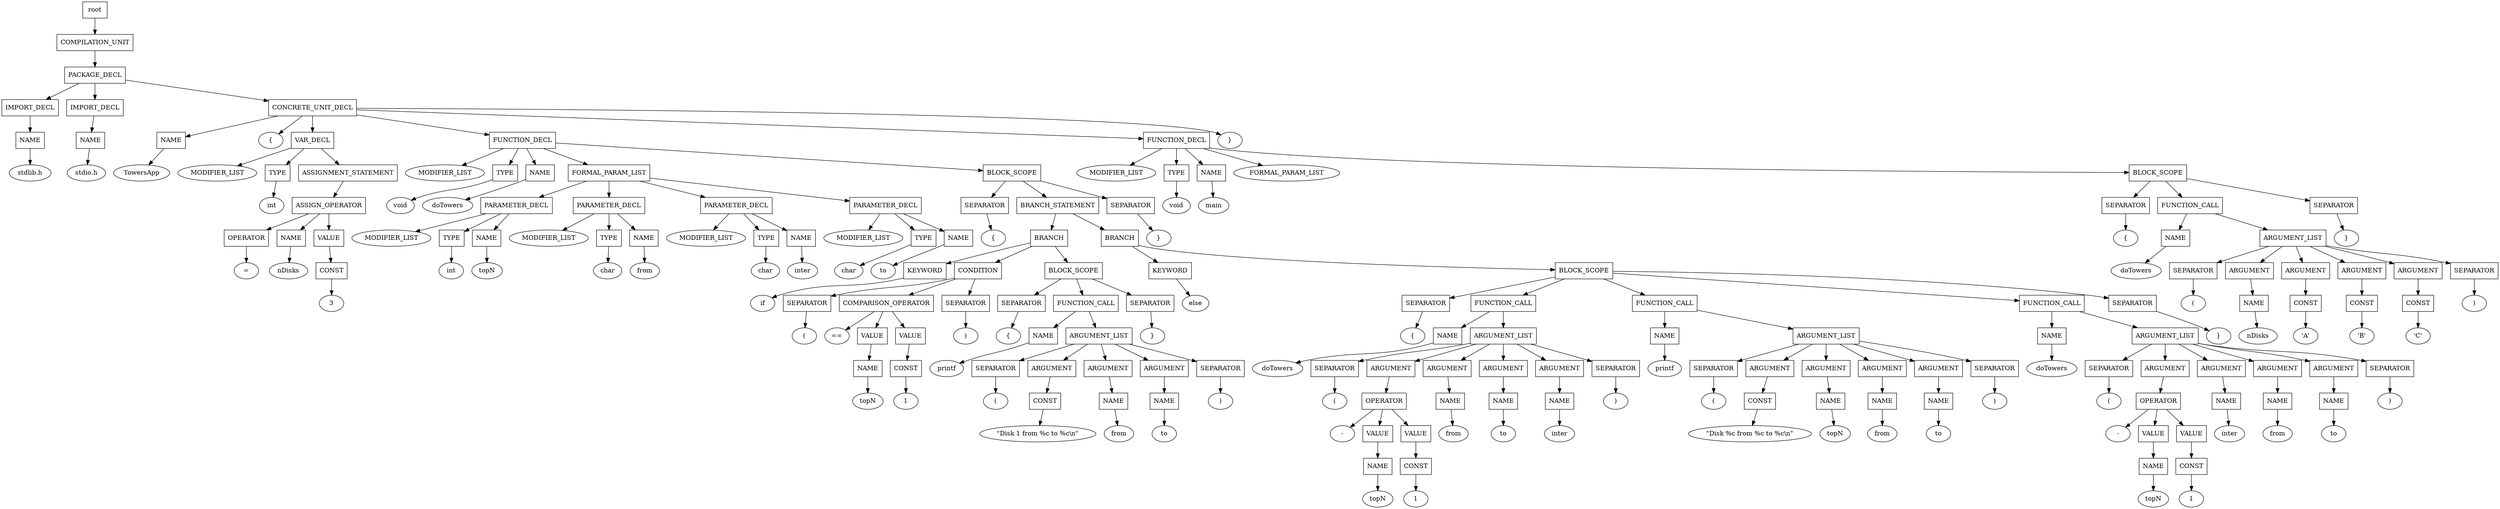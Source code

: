 digraph G {
	splines="TRUE";
	n_0 [label="root", shape="rectangle"]
	n_0 -> n_1
	n_1 [label="COMPILATION_UNIT", shape="rectangle"]
	n_1 -> n_2
	n_2 [label="PACKAGE_DECL", shape="rectangle"]
	n_2 -> n_3
	n_3 [label="IMPORT_DECL", shape="rectangle"]
	n_3 -> n_6
	n_6 [label="NAME", shape="rectangle"]
	n_6 -> n_14
	n_14 [label="stdlib.h", shape="ellipse"]
	n_2 -> n_4
	n_4 [label="IMPORT_DECL", shape="rectangle"]
	n_4 -> n_7
	n_7 [label="NAME", shape="rectangle"]
	n_7 -> n_15
	n_15 [label="stdio.h", shape="ellipse"]
	n_2 -> n_5
	n_5 [label="CONCRETE_UNIT_DECL", shape="rectangle"]
	n_5 -> n_8
	n_8 [label="NAME", shape="rectangle"]
	n_8 -> n_16
	n_16 [label="TowersApp", shape="ellipse"]
	n_5 -> n_9
	n_9 [label="{", shape="ellipse"]
	n_5 -> n_10
	n_10 [label="VAR_DECL", shape="rectangle"]
	n_10 -> n_17
	n_17 [label="MODIFIER_LIST", shape="ellipse"]
	n_10 -> n_18
	n_18 [label="TYPE", shape="rectangle"]
	n_18 -> n_30
	n_30 [label="int", shape="ellipse"]
	n_10 -> n_19
	n_19 [label="ASSIGNMENT_STATEMENT", shape="rectangle"]
	n_19 -> n_31
	n_31 [label="ASSIGN_OPERATOR", shape="rectangle"]
	n_31 -> n_46
	n_46 [label="OPERATOR", shape="rectangle"]
	n_46 -> n_69
	n_69 [label="=", shape="ellipse"]
	n_31 -> n_47
	n_47 [label="NAME", shape="rectangle"]
	n_47 -> n_70
	n_70 [label="nDisks", shape="ellipse"]
	n_31 -> n_48
	n_48 [label="VALUE", shape="rectangle"]
	n_48 -> n_71
	n_71 [label="CONST", shape="rectangle"]
	n_71 -> n_92
	n_92 [label="3", shape="ellipse"]
	n_5 -> n_11
	n_11 [label="FUNCTION_DECL", shape="rectangle"]
	n_11 -> n_20
	n_20 [label="MODIFIER_LIST", shape="ellipse"]
	n_11 -> n_21
	n_21 [label="TYPE", shape="rectangle"]
	n_21 -> n_32
	n_32 [label="void", shape="ellipse"]
	n_11 -> n_22
	n_22 [label="NAME", shape="rectangle"]
	n_22 -> n_33
	n_33 [label="doTowers", shape="ellipse"]
	n_11 -> n_23
	n_23 [label="FORMAL_PARAM_LIST", shape="rectangle"]
	n_23 -> n_34
	n_34 [label="PARAMETER_DECL", shape="rectangle"]
	n_34 -> n_49
	n_49 [label="MODIFIER_LIST", shape="ellipse"]
	n_34 -> n_50
	n_50 [label="TYPE", shape="rectangle"]
	n_50 -> n_72
	n_72 [label="int", shape="ellipse"]
	n_34 -> n_51
	n_51 [label="NAME", shape="rectangle"]
	n_51 -> n_73
	n_73 [label="topN", shape="ellipse"]
	n_23 -> n_35
	n_35 [label="PARAMETER_DECL", shape="rectangle"]
	n_35 -> n_52
	n_52 [label="MODIFIER_LIST", shape="ellipse"]
	n_35 -> n_53
	n_53 [label="TYPE", shape="rectangle"]
	n_53 -> n_74
	n_74 [label="char", shape="ellipse"]
	n_35 -> n_54
	n_54 [label="NAME", shape="rectangle"]
	n_54 -> n_75
	n_75 [label="from", shape="ellipse"]
	n_23 -> n_36
	n_36 [label="PARAMETER_DECL", shape="rectangle"]
	n_36 -> n_55
	n_55 [label="MODIFIER_LIST", shape="ellipse"]
	n_36 -> n_56
	n_56 [label="TYPE", shape="rectangle"]
	n_56 -> n_76
	n_76 [label="char", shape="ellipse"]
	n_36 -> n_57
	n_57 [label="NAME", shape="rectangle"]
	n_57 -> n_77
	n_77 [label="inter", shape="ellipse"]
	n_23 -> n_37
	n_37 [label="PARAMETER_DECL", shape="rectangle"]
	n_37 -> n_58
	n_58 [label="MODIFIER_LIST", shape="ellipse"]
	n_37 -> n_59
	n_59 [label="TYPE", shape="rectangle"]
	n_59 -> n_78
	n_78 [label="char", shape="ellipse"]
	n_37 -> n_60
	n_60 [label="NAME", shape="rectangle"]
	n_60 -> n_79
	n_79 [label="to", shape="ellipse"]
	n_11 -> n_24
	n_24 [label="BLOCK_SCOPE", shape="rectangle"]
	n_24 -> n_38
	n_38 [label="SEPARATOR", shape="rectangle"]
	n_38 -> n_61
	n_61 [label="{", shape="ellipse"]
	n_24 -> n_39
	n_39 [label="BRANCH_STATEMENT", shape="rectangle"]
	n_39 -> n_62
	n_62 [label="BRANCH", shape="rectangle"]
	n_62 -> n_80
	n_80 [label="KEYWORD", shape="rectangle"]
	n_80 -> n_93
	n_93 [label="if", shape="ellipse"]
	n_62 -> n_81
	n_81 [label="CONDITION", shape="rectangle"]
	n_81 -> n_94
	n_94 [label="SEPARATOR", shape="rectangle"]
	n_94 -> n_112
	n_112 [label="(", shape="ellipse"]
	n_81 -> n_95
	n_95 [label="COMPARISON_OPERATOR", shape="rectangle"]
	n_95 -> n_113
	n_113 [label="==", shape="ellipse"]
	n_95 -> n_114
	n_114 [label="VALUE", shape="rectangle"]
	n_114 -> n_133
	n_133 [label="NAME", shape="rectangle"]
	n_133 -> n_162
	n_162 [label="topN", shape="ellipse"]
	n_95 -> n_115
	n_115 [label="VALUE", shape="rectangle"]
	n_115 -> n_134
	n_134 [label="CONST", shape="rectangle"]
	n_134 -> n_163
	n_163 [label="1", shape="ellipse"]
	n_81 -> n_96
	n_96 [label="SEPARATOR", shape="rectangle"]
	n_96 -> n_116
	n_116 [label=")", shape="ellipse"]
	n_62 -> n_82
	n_82 [label="BLOCK_SCOPE", shape="rectangle"]
	n_82 -> n_97
	n_97 [label="SEPARATOR", shape="rectangle"]
	n_97 -> n_117
	n_117 [label="{", shape="ellipse"]
	n_82 -> n_98
	n_98 [label="FUNCTION_CALL", shape="rectangle"]
	n_98 -> n_118
	n_118 [label="NAME", shape="rectangle"]
	n_118 -> n_135
	n_135 [label="printf", shape="ellipse"]
	n_98 -> n_119
	n_119 [label="ARGUMENT_LIST", shape="rectangle"]
	n_119 -> n_136
	n_136 [label="SEPARATOR", shape="rectangle"]
	n_136 -> n_164
	n_164 [label="(", shape="ellipse"]
	n_119 -> n_137
	n_137 [label="ARGUMENT", shape="rectangle"]
	n_137 -> n_165
	n_165 [label="CONST", shape="rectangle"]
	n_165 -> n_187
	n_187 [label="\"Disk 1 from %c to %c\\n\"", shape="ellipse"]
	n_119 -> n_138
	n_138 [label="ARGUMENT", shape="rectangle"]
	n_138 -> n_166
	n_166 [label="NAME", shape="rectangle"]
	n_166 -> n_188
	n_188 [label="from", shape="ellipse"]
	n_119 -> n_139
	n_139 [label="ARGUMENT", shape="rectangle"]
	n_139 -> n_167
	n_167 [label="NAME", shape="rectangle"]
	n_167 -> n_189
	n_189 [label="to", shape="ellipse"]
	n_119 -> n_140
	n_140 [label="SEPARATOR", shape="rectangle"]
	n_140 -> n_168
	n_168 [label=")", shape="ellipse"]
	n_82 -> n_99
	n_99 [label="SEPARATOR", shape="rectangle"]
	n_99 -> n_120
	n_120 [label="}", shape="ellipse"]
	n_39 -> n_63
	n_63 [label="BRANCH", shape="rectangle"]
	n_63 -> n_83
	n_83 [label="KEYWORD", shape="rectangle"]
	n_83 -> n_100
	n_100 [label="else", shape="ellipse"]
	n_63 -> n_84
	n_84 [label="BLOCK_SCOPE", shape="rectangle"]
	n_84 -> n_101
	n_101 [label="SEPARATOR", shape="rectangle"]
	n_101 -> n_121
	n_121 [label="{", shape="ellipse"]
	n_84 -> n_102
	n_102 [label="FUNCTION_CALL", shape="rectangle"]
	n_102 -> n_122
	n_122 [label="NAME", shape="rectangle"]
	n_122 -> n_141
	n_141 [label="doTowers", shape="ellipse"]
	n_102 -> n_123
	n_123 [label="ARGUMENT_LIST", shape="rectangle"]
	n_123 -> n_142
	n_142 [label="SEPARATOR", shape="rectangle"]
	n_142 -> n_169
	n_169 [label="(", shape="ellipse"]
	n_123 -> n_143
	n_143 [label="ARGUMENT", shape="rectangle"]
	n_143 -> n_170
	n_170 [label="OPERATOR", shape="rectangle"]
	n_170 -> n_190
	n_190 [label="-", shape="ellipse"]
	n_170 -> n_191
	n_191 [label="VALUE", shape="rectangle"]
	n_191 -> n_206
	n_206 [label="NAME", shape="rectangle"]
	n_206 -> n_210
	n_210 [label="topN", shape="ellipse"]
	n_170 -> n_192
	n_192 [label="VALUE", shape="rectangle"]
	n_192 -> n_207
	n_207 [label="CONST", shape="rectangle"]
	n_207 -> n_211
	n_211 [label="1", shape="ellipse"]
	n_123 -> n_144
	n_144 [label="ARGUMENT", shape="rectangle"]
	n_144 -> n_171
	n_171 [label="NAME", shape="rectangle"]
	n_171 -> n_193
	n_193 [label="from", shape="ellipse"]
	n_123 -> n_145
	n_145 [label="ARGUMENT", shape="rectangle"]
	n_145 -> n_172
	n_172 [label="NAME", shape="rectangle"]
	n_172 -> n_194
	n_194 [label="to", shape="ellipse"]
	n_123 -> n_146
	n_146 [label="ARGUMENT", shape="rectangle"]
	n_146 -> n_173
	n_173 [label="NAME", shape="rectangle"]
	n_173 -> n_195
	n_195 [label="inter", shape="ellipse"]
	n_123 -> n_147
	n_147 [label="SEPARATOR", shape="rectangle"]
	n_147 -> n_174
	n_174 [label=")", shape="ellipse"]
	n_84 -> n_103
	n_103 [label="FUNCTION_CALL", shape="rectangle"]
	n_103 -> n_124
	n_124 [label="NAME", shape="rectangle"]
	n_124 -> n_148
	n_148 [label="printf", shape="ellipse"]
	n_103 -> n_125
	n_125 [label="ARGUMENT_LIST", shape="rectangle"]
	n_125 -> n_149
	n_149 [label="SEPARATOR", shape="rectangle"]
	n_149 -> n_175
	n_175 [label="(", shape="ellipse"]
	n_125 -> n_150
	n_150 [label="ARGUMENT", shape="rectangle"]
	n_150 -> n_176
	n_176 [label="CONST", shape="rectangle"]
	n_176 -> n_196
	n_196 [label="\"Disk %c from %c to %c\\n\"", shape="ellipse"]
	n_125 -> n_151
	n_151 [label="ARGUMENT", shape="rectangle"]
	n_151 -> n_177
	n_177 [label="NAME", shape="rectangle"]
	n_177 -> n_197
	n_197 [label="topN", shape="ellipse"]
	n_125 -> n_152
	n_152 [label="ARGUMENT", shape="rectangle"]
	n_152 -> n_178
	n_178 [label="NAME", shape="rectangle"]
	n_178 -> n_198
	n_198 [label="from", shape="ellipse"]
	n_125 -> n_153
	n_153 [label="ARGUMENT", shape="rectangle"]
	n_153 -> n_179
	n_179 [label="NAME", shape="rectangle"]
	n_179 -> n_199
	n_199 [label="to", shape="ellipse"]
	n_125 -> n_154
	n_154 [label="SEPARATOR", shape="rectangle"]
	n_154 -> n_180
	n_180 [label=")", shape="ellipse"]
	n_84 -> n_104
	n_104 [label="FUNCTION_CALL", shape="rectangle"]
	n_104 -> n_126
	n_126 [label="NAME", shape="rectangle"]
	n_126 -> n_155
	n_155 [label="doTowers", shape="ellipse"]
	n_104 -> n_127
	n_127 [label="ARGUMENT_LIST", shape="rectangle"]
	n_127 -> n_156
	n_156 [label="SEPARATOR", shape="rectangle"]
	n_156 -> n_181
	n_181 [label="(", shape="ellipse"]
	n_127 -> n_157
	n_157 [label="ARGUMENT", shape="rectangle"]
	n_157 -> n_182
	n_182 [label="OPERATOR", shape="rectangle"]
	n_182 -> n_200
	n_200 [label="-", shape="ellipse"]
	n_182 -> n_201
	n_201 [label="VALUE", shape="rectangle"]
	n_201 -> n_208
	n_208 [label="NAME", shape="rectangle"]
	n_208 -> n_212
	n_212 [label="topN", shape="ellipse"]
	n_182 -> n_202
	n_202 [label="VALUE", shape="rectangle"]
	n_202 -> n_209
	n_209 [label="CONST", shape="rectangle"]
	n_209 -> n_213
	n_213 [label="1", shape="ellipse"]
	n_127 -> n_158
	n_158 [label="ARGUMENT", shape="rectangle"]
	n_158 -> n_183
	n_183 [label="NAME", shape="rectangle"]
	n_183 -> n_203
	n_203 [label="inter", shape="ellipse"]
	n_127 -> n_159
	n_159 [label="ARGUMENT", shape="rectangle"]
	n_159 -> n_184
	n_184 [label="NAME", shape="rectangle"]
	n_184 -> n_204
	n_204 [label="from", shape="ellipse"]
	n_127 -> n_160
	n_160 [label="ARGUMENT", shape="rectangle"]
	n_160 -> n_185
	n_185 [label="NAME", shape="rectangle"]
	n_185 -> n_205
	n_205 [label="to", shape="ellipse"]
	n_127 -> n_161
	n_161 [label="SEPARATOR", shape="rectangle"]
	n_161 -> n_186
	n_186 [label=")", shape="ellipse"]
	n_84 -> n_105
	n_105 [label="SEPARATOR", shape="rectangle"]
	n_105 -> n_128
	n_128 [label="}", shape="ellipse"]
	n_24 -> n_40
	n_40 [label="SEPARATOR", shape="rectangle"]
	n_40 -> n_64
	n_64 [label="}", shape="ellipse"]
	n_5 -> n_12
	n_12 [label="FUNCTION_DECL", shape="rectangle"]
	n_12 -> n_25
	n_25 [label="MODIFIER_LIST", shape="ellipse"]
	n_12 -> n_26
	n_26 [label="TYPE", shape="rectangle"]
	n_26 -> n_41
	n_41 [label="void", shape="ellipse"]
	n_12 -> n_27
	n_27 [label="NAME", shape="rectangle"]
	n_27 -> n_42
	n_42 [label="main", shape="ellipse"]
	n_12 -> n_28
	n_28 [label="FORMAL_PARAM_LIST", shape="ellipse"]
	n_12 -> n_29
	n_29 [label="BLOCK_SCOPE", shape="rectangle"]
	n_29 -> n_43
	n_43 [label="SEPARATOR", shape="rectangle"]
	n_43 -> n_65
	n_65 [label="{", shape="ellipse"]
	n_29 -> n_44
	n_44 [label="FUNCTION_CALL", shape="rectangle"]
	n_44 -> n_66
	n_66 [label="NAME", shape="rectangle"]
	n_66 -> n_85
	n_85 [label="doTowers", shape="ellipse"]
	n_44 -> n_67
	n_67 [label="ARGUMENT_LIST", shape="rectangle"]
	n_67 -> n_86
	n_86 [label="SEPARATOR", shape="rectangle"]
	n_86 -> n_106
	n_106 [label="(", shape="ellipse"]
	n_67 -> n_87
	n_87 [label="ARGUMENT", shape="rectangle"]
	n_87 -> n_107
	n_107 [label="NAME", shape="rectangle"]
	n_107 -> n_129
	n_129 [label="nDisks", shape="ellipse"]
	n_67 -> n_88
	n_88 [label="ARGUMENT", shape="rectangle"]
	n_88 -> n_108
	n_108 [label="CONST", shape="rectangle"]
	n_108 -> n_130
	n_130 [label="'A'", shape="ellipse"]
	n_67 -> n_89
	n_89 [label="ARGUMENT", shape="rectangle"]
	n_89 -> n_109
	n_109 [label="CONST", shape="rectangle"]
	n_109 -> n_131
	n_131 [label="'B'", shape="ellipse"]
	n_67 -> n_90
	n_90 [label="ARGUMENT", shape="rectangle"]
	n_90 -> n_110
	n_110 [label="CONST", shape="rectangle"]
	n_110 -> n_132
	n_132 [label="'C'", shape="ellipse"]
	n_67 -> n_91
	n_91 [label="SEPARATOR", shape="rectangle"]
	n_91 -> n_111
	n_111 [label=")", shape="ellipse"]
	n_29 -> n_45
	n_45 [label="SEPARATOR", shape="rectangle"]
	n_45 -> n_68
	n_68 [label="}", shape="ellipse"]
	n_5 -> n_13
	n_13 [label="}", shape="ellipse"]
}